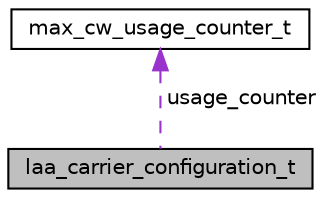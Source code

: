 digraph "laa_carrier_configuration_t"
{
 // LATEX_PDF_SIZE
  bgcolor="transparent";
  edge [fontname="Helvetica",fontsize="10",labelfontname="Helvetica",labelfontsize="10"];
  node [fontname="Helvetica",fontsize="10",shape=record];
  Node1 [label="laa_carrier_configuration_t",height=0.2,width=0.4,color="black", fillcolor="grey75", style="filled", fontcolor="black",tooltip=" "];
  Node2 -> Node1 [dir="back",color="darkorchid3",fontsize="10",style="dashed",label=" usage_counter" ,fontname="Helvetica"];
  Node2 [label="max_cw_usage_counter_t",height=0.2,width=0.4,color="black",URL="$EvenstarUplaneConf_8h.html#structmax__cw__usage__counter__t",tooltip=" "];
}
